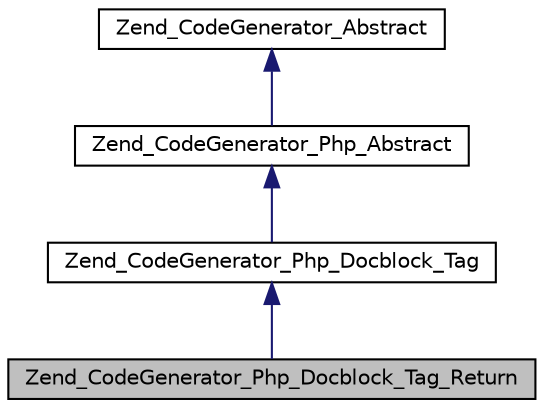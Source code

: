 digraph G
{
  edge [fontname="Helvetica",fontsize="10",labelfontname="Helvetica",labelfontsize="10"];
  node [fontname="Helvetica",fontsize="10",shape=record];
  Node1 [label="Zend_CodeGenerator_Php_Docblock_Tag_Return",height=0.2,width=0.4,color="black", fillcolor="grey75", style="filled" fontcolor="black"];
  Node2 -> Node1 [dir="back",color="midnightblue",fontsize="10",style="solid",fontname="Helvetica"];
  Node2 [label="Zend_CodeGenerator_Php_Docblock_Tag",height=0.2,width=0.4,color="black", fillcolor="white", style="filled",URL="$class_zend___code_generator___php___docblock___tag.html"];
  Node3 -> Node2 [dir="back",color="midnightblue",fontsize="10",style="solid",fontname="Helvetica"];
  Node3 [label="Zend_CodeGenerator_Php_Abstract",height=0.2,width=0.4,color="black", fillcolor="white", style="filled",URL="$class_zend___code_generator___php___abstract.html"];
  Node4 -> Node3 [dir="back",color="midnightblue",fontsize="10",style="solid",fontname="Helvetica"];
  Node4 [label="Zend_CodeGenerator_Abstract",height=0.2,width=0.4,color="black", fillcolor="white", style="filled",URL="$class_zend___code_generator___abstract.html"];
}
